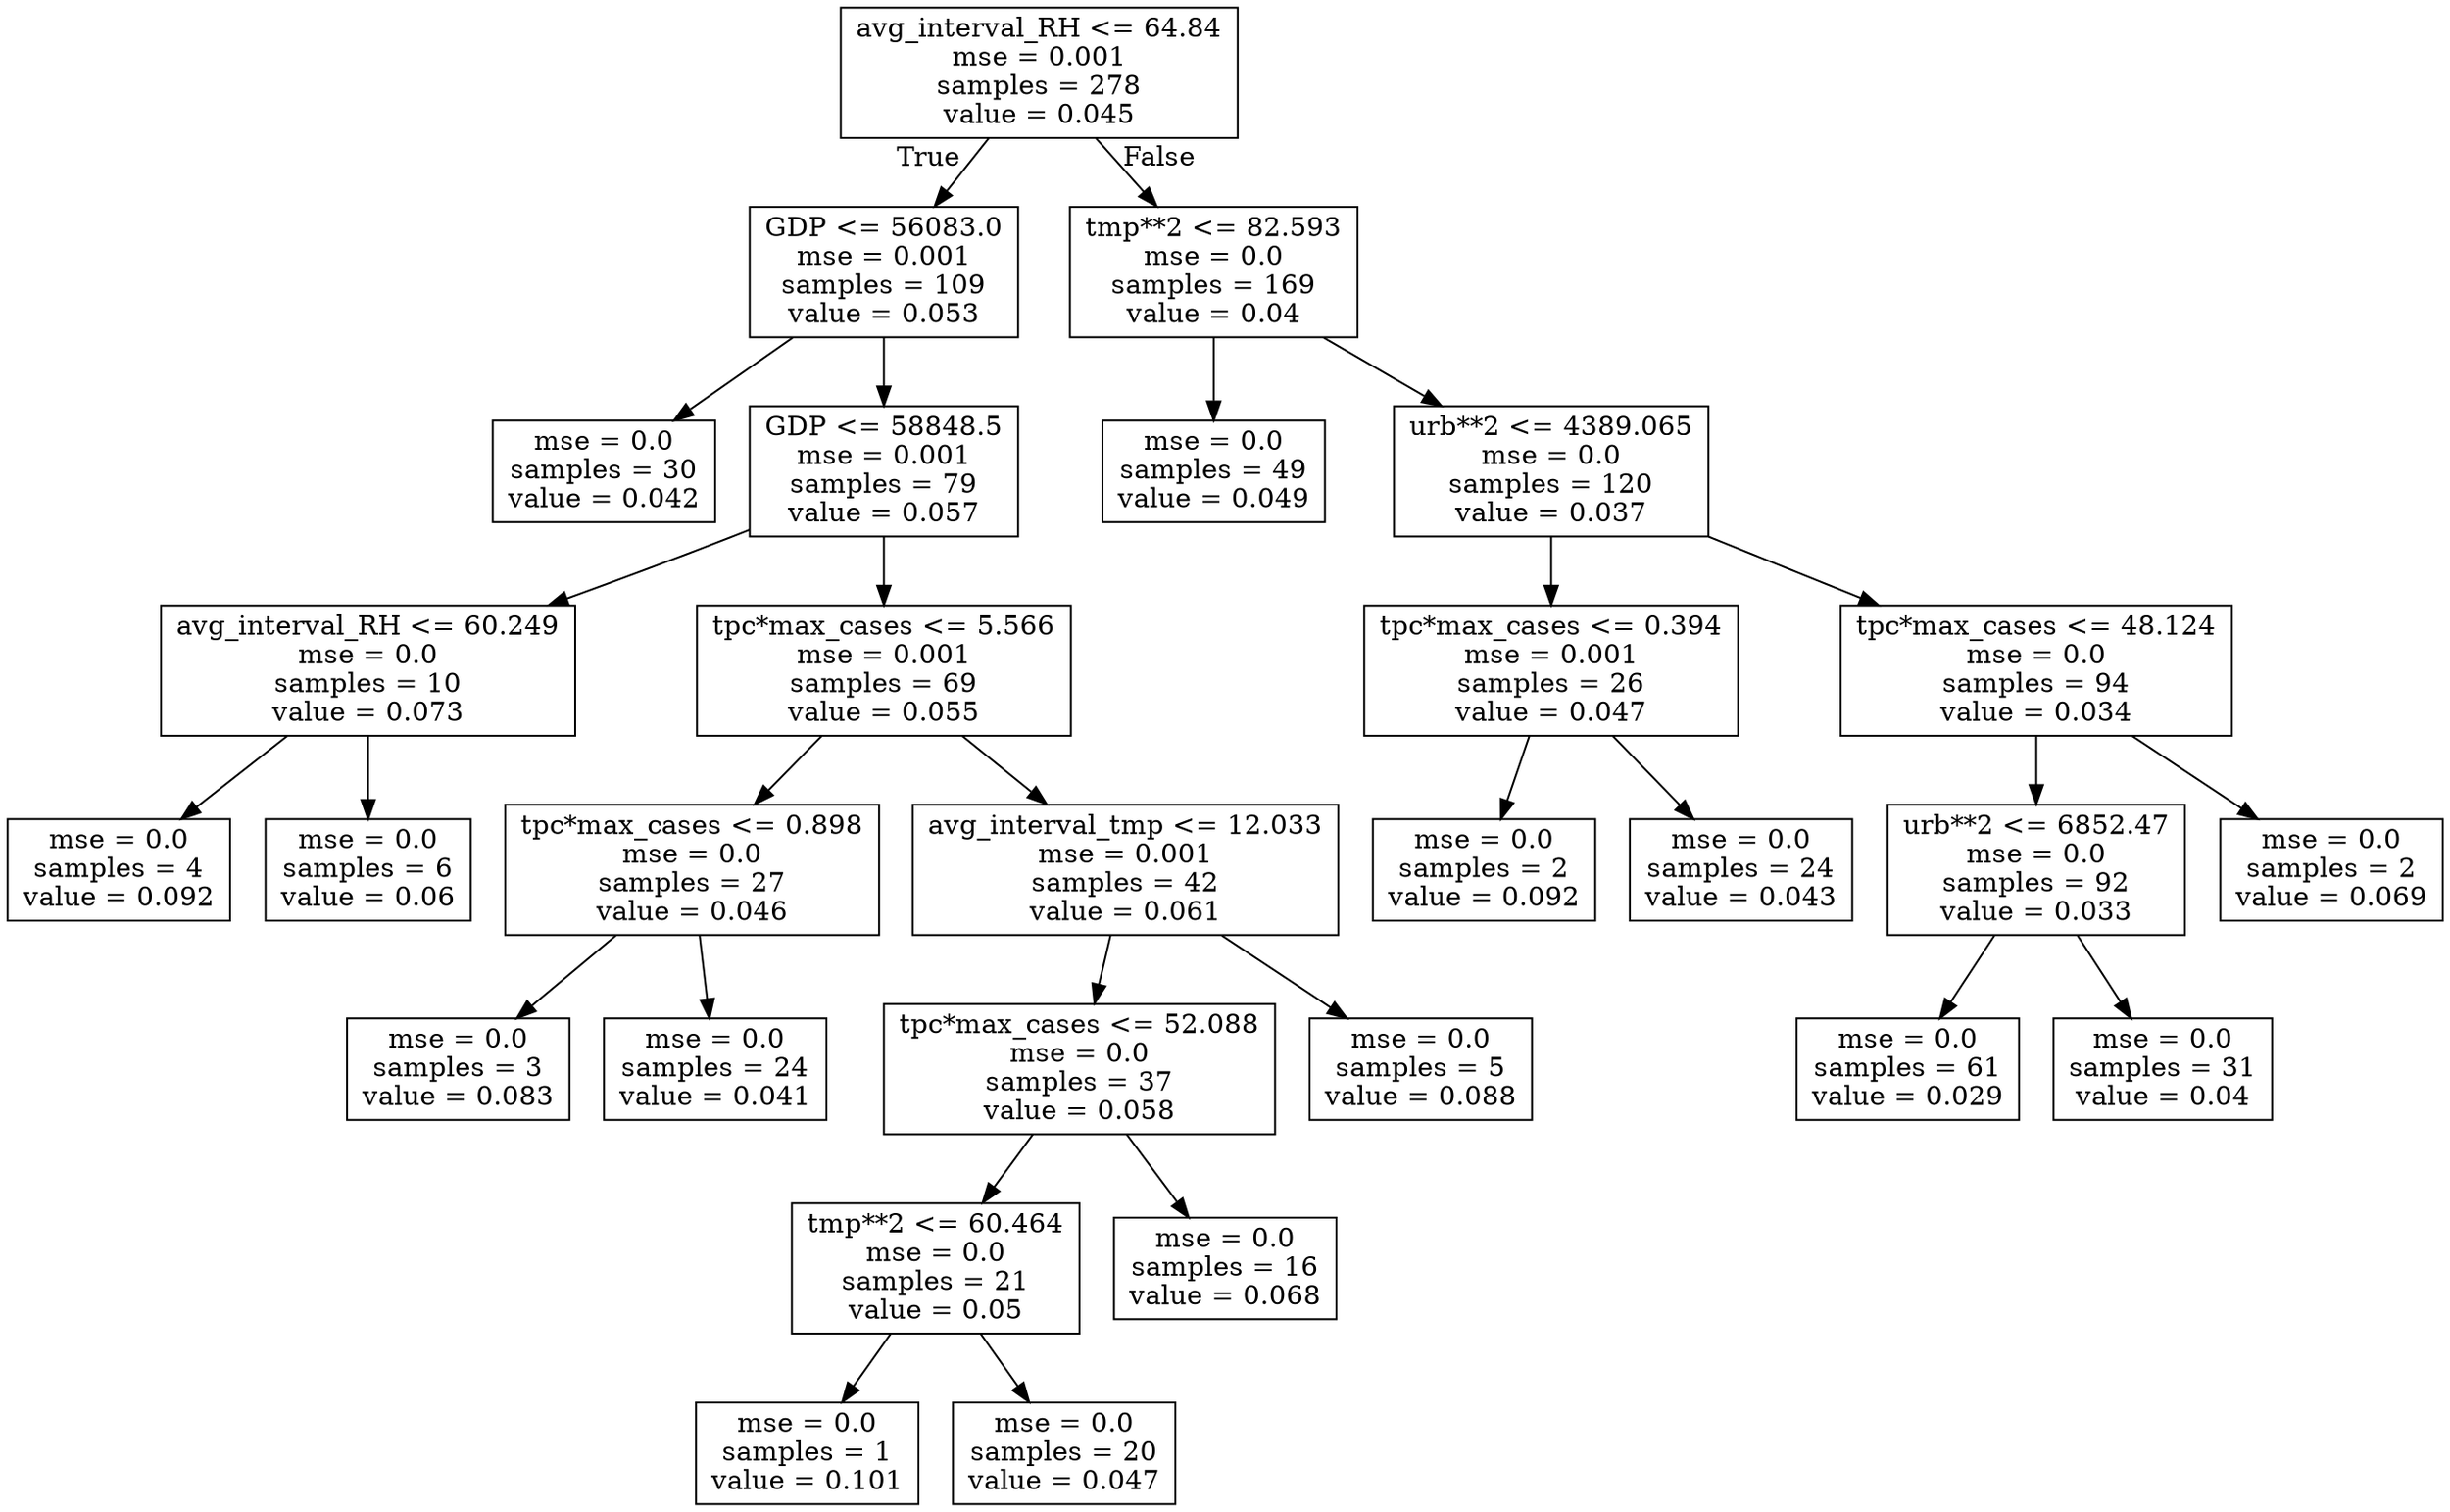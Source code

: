 digraph Tree {
node [shape=box] ;
0 [label="avg_interval_RH <= 64.84\nmse = 0.001\nsamples = 278\nvalue = 0.045"] ;
1 [label="GDP <= 56083.0\nmse = 0.001\nsamples = 109\nvalue = 0.053"] ;
0 -> 1 [labeldistance=2.5, labelangle=45, headlabel="True"] ;
2 [label="mse = 0.0\nsamples = 30\nvalue = 0.042"] ;
1 -> 2 ;
3 [label="GDP <= 58848.5\nmse = 0.001\nsamples = 79\nvalue = 0.057"] ;
1 -> 3 ;
4 [label="avg_interval_RH <= 60.249\nmse = 0.0\nsamples = 10\nvalue = 0.073"] ;
3 -> 4 ;
5 [label="mse = 0.0\nsamples = 4\nvalue = 0.092"] ;
4 -> 5 ;
6 [label="mse = 0.0\nsamples = 6\nvalue = 0.06"] ;
4 -> 6 ;
7 [label="tpc*max_cases <= 5.566\nmse = 0.001\nsamples = 69\nvalue = 0.055"] ;
3 -> 7 ;
8 [label="tpc*max_cases <= 0.898\nmse = 0.0\nsamples = 27\nvalue = 0.046"] ;
7 -> 8 ;
9 [label="mse = 0.0\nsamples = 3\nvalue = 0.083"] ;
8 -> 9 ;
10 [label="mse = 0.0\nsamples = 24\nvalue = 0.041"] ;
8 -> 10 ;
11 [label="avg_interval_tmp <= 12.033\nmse = 0.001\nsamples = 42\nvalue = 0.061"] ;
7 -> 11 ;
12 [label="tpc*max_cases <= 52.088\nmse = 0.0\nsamples = 37\nvalue = 0.058"] ;
11 -> 12 ;
13 [label="tmp**2 <= 60.464\nmse = 0.0\nsamples = 21\nvalue = 0.05"] ;
12 -> 13 ;
14 [label="mse = 0.0\nsamples = 1\nvalue = 0.101"] ;
13 -> 14 ;
15 [label="mse = 0.0\nsamples = 20\nvalue = 0.047"] ;
13 -> 15 ;
16 [label="mse = 0.0\nsamples = 16\nvalue = 0.068"] ;
12 -> 16 ;
17 [label="mse = 0.0\nsamples = 5\nvalue = 0.088"] ;
11 -> 17 ;
18 [label="tmp**2 <= 82.593\nmse = 0.0\nsamples = 169\nvalue = 0.04"] ;
0 -> 18 [labeldistance=2.5, labelangle=-45, headlabel="False"] ;
19 [label="mse = 0.0\nsamples = 49\nvalue = 0.049"] ;
18 -> 19 ;
20 [label="urb**2 <= 4389.065\nmse = 0.0\nsamples = 120\nvalue = 0.037"] ;
18 -> 20 ;
21 [label="tpc*max_cases <= 0.394\nmse = 0.001\nsamples = 26\nvalue = 0.047"] ;
20 -> 21 ;
22 [label="mse = 0.0\nsamples = 2\nvalue = 0.092"] ;
21 -> 22 ;
23 [label="mse = 0.0\nsamples = 24\nvalue = 0.043"] ;
21 -> 23 ;
24 [label="tpc*max_cases <= 48.124\nmse = 0.0\nsamples = 94\nvalue = 0.034"] ;
20 -> 24 ;
25 [label="urb**2 <= 6852.47\nmse = 0.0\nsamples = 92\nvalue = 0.033"] ;
24 -> 25 ;
26 [label="mse = 0.0\nsamples = 61\nvalue = 0.029"] ;
25 -> 26 ;
27 [label="mse = 0.0\nsamples = 31\nvalue = 0.04"] ;
25 -> 27 ;
28 [label="mse = 0.0\nsamples = 2\nvalue = 0.069"] ;
24 -> 28 ;
}